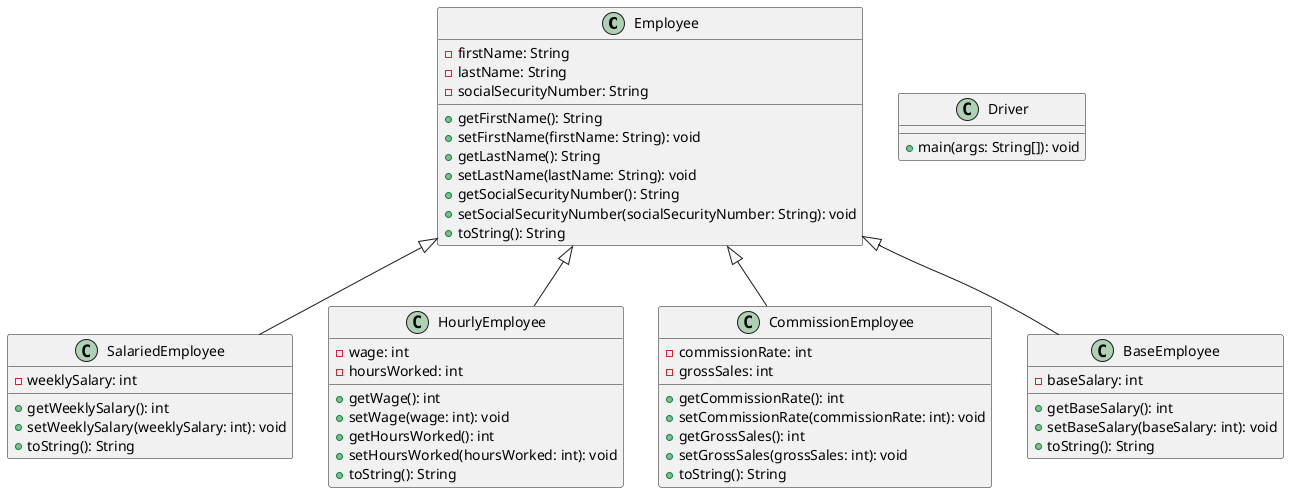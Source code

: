 @startuml
class Employee {
  -firstName: String
  -lastName: String
  -socialSecurityNumber: String
  +getFirstName(): String
  +setFirstName(firstName: String): void
  +getLastName(): String
  +setLastName(lastName: String): void
  +getSocialSecurityNumber(): String
  +setSocialSecurityNumber(socialSecurityNumber: String): void
  +toString(): String
}

class SalariedEmployee {
  -weeklySalary: int
  +getWeeklySalary(): int
  +setWeeklySalary(weeklySalary: int): void
  +toString(): String
}

class HourlyEmployee {
  -wage: int
  -hoursWorked: int
  +getWage(): int
  +setWage(wage: int): void
  +getHoursWorked(): int
  +setHoursWorked(hoursWorked: int): void
  +toString(): String
}

class CommissionEmployee {
  -commissionRate: int
  -grossSales: int
  +getCommissionRate(): int
  +setCommissionRate(commissionRate: int): void
  +getGrossSales(): int
  +setGrossSales(grossSales: int): void
  +toString(): String
}

class BaseEmployee {
  -baseSalary: int
  +getBaseSalary(): int
  +setBaseSalary(baseSalary: int): void
  +toString(): String
}

class Driver {
  +main(args: String[]): void
}

Employee <|-- SalariedEmployee
Employee <|-- HourlyEmployee
Employee <|-- CommissionEmployee
Employee <|-- BaseEmployee
@enduml
